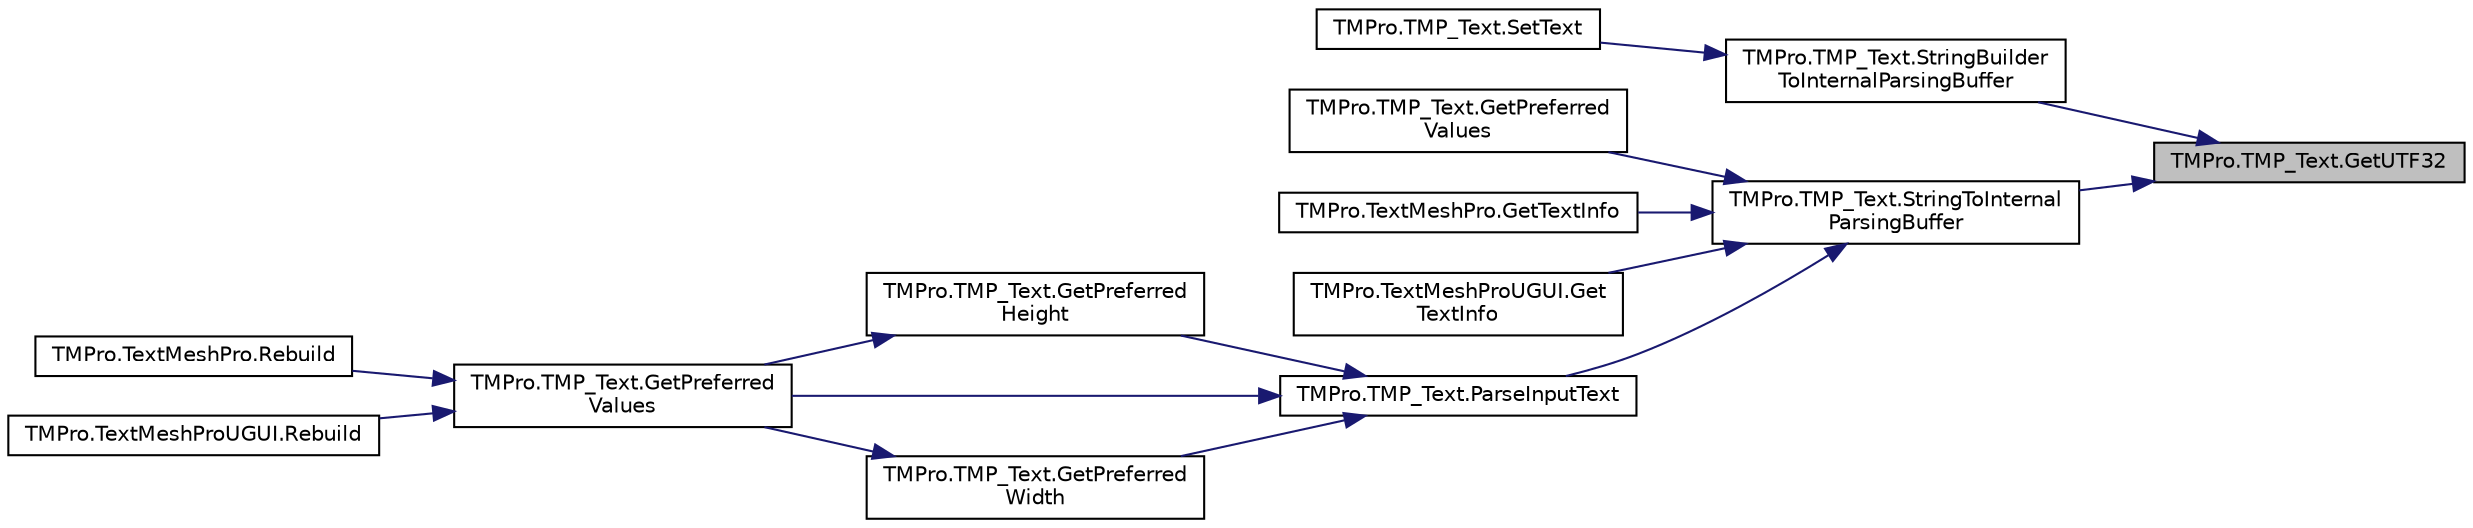 digraph "TMPro.TMP_Text.GetUTF32"
{
 // LATEX_PDF_SIZE
  edge [fontname="Helvetica",fontsize="10",labelfontname="Helvetica",labelfontsize="10"];
  node [fontname="Helvetica",fontsize="10",shape=record];
  rankdir="RL";
  Node1 [label="TMPro.TMP_Text.GetUTF32",height=0.2,width=0.4,color="black", fillcolor="grey75", style="filled", fontcolor="black",tooltip="Convert UTF-32 Hex to Char"];
  Node1 -> Node2 [dir="back",color="midnightblue",fontsize="10",style="solid",fontname="Helvetica"];
  Node2 [label="TMPro.TMP_Text.StringBuilder\lToInternalParsingBuffer",height=0.2,width=0.4,color="black", fillcolor="white", style="filled",URL="$class_t_m_pro_1_1_t_m_p___text.html#a4b4159f2b4195cfd1e17fd1e44aecf56",tooltip="Copy contents of StringBuilder into int array."];
  Node2 -> Node3 [dir="back",color="midnightblue",fontsize="10",style="solid",fontname="Helvetica"];
  Node3 [label="TMPro.TMP_Text.SetText",height=0.2,width=0.4,color="black", fillcolor="white", style="filled",URL="$class_t_m_pro_1_1_t_m_p___text.html#a1dcc7f267313604b2f59cb5f2e46d7e8",tooltip="Set the text using a StringBuilder."];
  Node1 -> Node4 [dir="back",color="midnightblue",fontsize="10",style="solid",fontname="Helvetica"];
  Node4 [label="TMPro.TMP_Text.StringToInternal\lParsingBuffer",height=0.2,width=0.4,color="black", fillcolor="white", style="filled",URL="$class_t_m_pro_1_1_t_m_p___text.html#a0e45cd8e4f33d123b9068ba75cff441f",tooltip="Method to store the content of a string into an integer array."];
  Node4 -> Node5 [dir="back",color="midnightblue",fontsize="10",style="solid",fontname="Helvetica"];
  Node5 [label="TMPro.TMP_Text.GetPreferred\lValues",height=0.2,width=0.4,color="black", fillcolor="white", style="filled",URL="$class_t_m_pro_1_1_t_m_p___text.html#a039a0f623414b9972e2e123a81ddc003",tooltip="Function to Calculate the Preferred Width and Height of the text object given a certain string."];
  Node4 -> Node6 [dir="back",color="midnightblue",fontsize="10",style="solid",fontname="Helvetica"];
  Node6 [label="TMPro.TextMeshPro.GetTextInfo",height=0.2,width=0.4,color="black", fillcolor="white", style="filled",URL="$class_t_m_pro_1_1_text_mesh_pro.html#a3652c1b48e8b425fc8a599aa05fad59e",tooltip="Function used to evaluate the length of a text string."];
  Node4 -> Node7 [dir="back",color="midnightblue",fontsize="10",style="solid",fontname="Helvetica"];
  Node7 [label="TMPro.TextMeshProUGUI.Get\lTextInfo",height=0.2,width=0.4,color="black", fillcolor="white", style="filled",URL="$class_t_m_pro_1_1_text_mesh_pro_u_g_u_i.html#a8232388d078ad69a9ea241fa15bd2fab",tooltip="Function used to evaluate the length of a text string."];
  Node4 -> Node8 [dir="back",color="midnightblue",fontsize="10",style="solid",fontname="Helvetica"];
  Node8 [label="TMPro.TMP_Text.ParseInputText",height=0.2,width=0.4,color="black", fillcolor="white", style="filled",URL="$class_t_m_pro_1_1_t_m_p___text.html#abf101b7be511178e9d0d6999dcd26977",tooltip="Method to parse the input text based on its source"];
  Node8 -> Node9 [dir="back",color="midnightblue",fontsize="10",style="solid",fontname="Helvetica"];
  Node9 [label="TMPro.TMP_Text.GetPreferred\lHeight",height=0.2,width=0.4,color="black", fillcolor="white", style="filled",URL="$class_t_m_pro_1_1_t_m_p___text.html#a754e5a230232f1ed55615e55a3ed32ad",tooltip="Method to calculate the preferred height of a text object."];
  Node9 -> Node10 [dir="back",color="midnightblue",fontsize="10",style="solid",fontname="Helvetica"];
  Node10 [label="TMPro.TMP_Text.GetPreferred\lValues",height=0.2,width=0.4,color="black", fillcolor="white", style="filled",URL="$class_t_m_pro_1_1_t_m_p___text.html#a9d3dbcb6ccf3ef97454b5ec89725eccb",tooltip="Function to Calculate the Preferred Width and Height of the text object."];
  Node10 -> Node11 [dir="back",color="midnightblue",fontsize="10",style="solid",fontname="Helvetica"];
  Node11 [label="TMPro.TextMeshPro.Rebuild",height=0.2,width=0.4,color="black", fillcolor="white", style="filled",URL="$class_t_m_pro_1_1_text_mesh_pro.html#a8ea12a256e97a7ab1d66945b5f3a0a88",tooltip=" "];
  Node10 -> Node12 [dir="back",color="midnightblue",fontsize="10",style="solid",fontname="Helvetica"];
  Node12 [label="TMPro.TextMeshProUGUI.Rebuild",height=0.2,width=0.4,color="black", fillcolor="white", style="filled",URL="$class_t_m_pro_1_1_text_mesh_pro_u_g_u_i.html#a963457c98b96eb2387dd43d40a7dcc57",tooltip=" "];
  Node8 -> Node10 [dir="back",color="midnightblue",fontsize="10",style="solid",fontname="Helvetica"];
  Node8 -> Node13 [dir="back",color="midnightblue",fontsize="10",style="solid",fontname="Helvetica"];
  Node13 [label="TMPro.TMP_Text.GetPreferred\lWidth",height=0.2,width=0.4,color="black", fillcolor="white", style="filled",URL="$class_t_m_pro_1_1_t_m_p___text.html#abb5c80b9a45b89007024c857593e12c8",tooltip="Method to calculate the preferred width of a text object."];
  Node13 -> Node10 [dir="back",color="midnightblue",fontsize="10",style="solid",fontname="Helvetica"];
}
